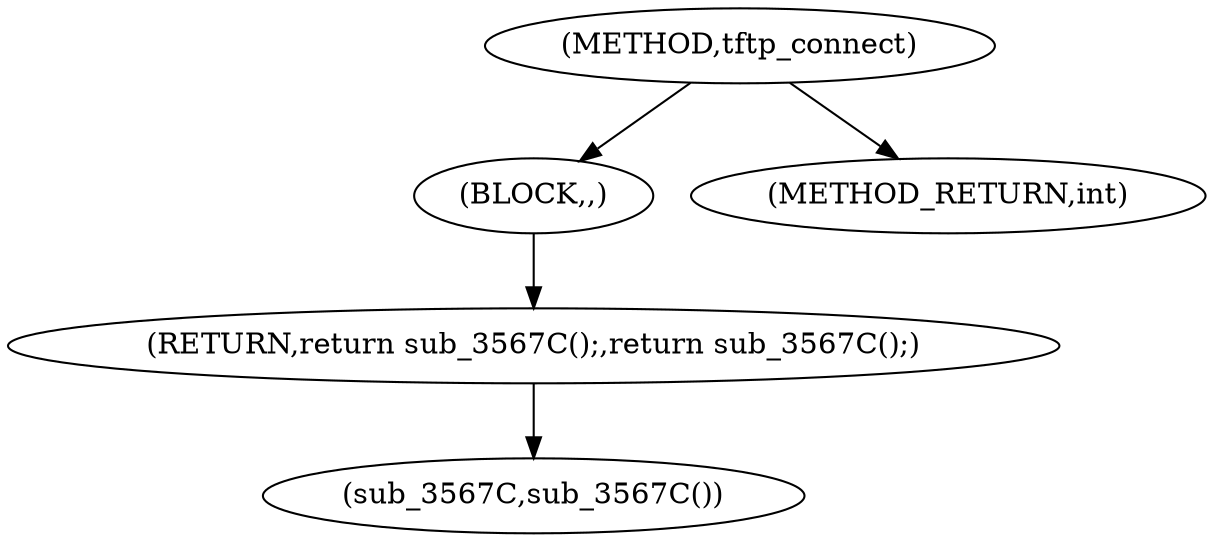 digraph tftp_connect {  
"1000101" [label = "(METHOD,tftp_connect)" ]
"1000102" [label = "(BLOCK,,)" ]
"1000103" [label = "(RETURN,return sub_3567C();,return sub_3567C();)" ]
"1000104" [label = "(sub_3567C,sub_3567C())" ]
"1000105" [label = "(METHOD_RETURN,int)" ]
  "1000101" -> "1000102" 
  "1000101" -> "1000105" 
  "1000102" -> "1000103" 
  "1000103" -> "1000104" 
}
